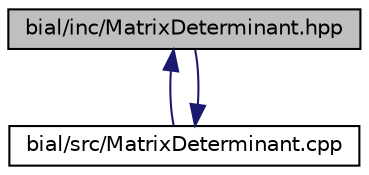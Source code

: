 digraph "bial/inc/MatrixDeterminant.hpp"
{
  edge [fontname="Helvetica",fontsize="10",labelfontname="Helvetica",labelfontsize="10"];
  node [fontname="Helvetica",fontsize="10",shape=record];
  Node1 [label="bial/inc/MatrixDeterminant.hpp",height=0.2,width=0.4,color="black", fillcolor="grey75", style="filled", fontcolor="black"];
  Node1 -> Node2 [dir="back",color="midnightblue",fontsize="10",style="solid",fontname="Helvetica"];
  Node2 [label="bial/src/MatrixDeterminant.cpp",height=0.2,width=0.4,color="black", fillcolor="white", style="filled",URL="$_matrix_determinant_8cpp.html"];
  Node2 -> Node1 [dir="back",color="midnightblue",fontsize="10",style="solid",fontname="Helvetica"];
}
